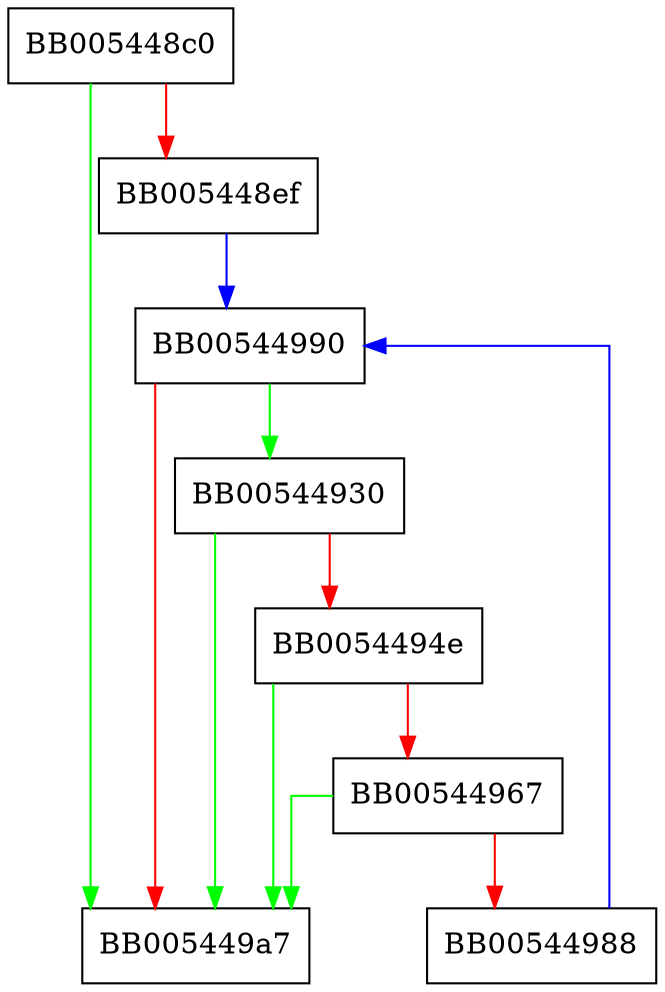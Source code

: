 digraph bn_mul_low_normal {
  node [shape="box"];
  graph [splines=ortho];
  BB005448c0 -> BB005449a7 [color="green"];
  BB005448c0 -> BB005448ef [color="red"];
  BB005448ef -> BB00544990 [color="blue"];
  BB00544930 -> BB005449a7 [color="green"];
  BB00544930 -> BB0054494e [color="red"];
  BB0054494e -> BB005449a7 [color="green"];
  BB0054494e -> BB00544967 [color="red"];
  BB00544967 -> BB005449a7 [color="green"];
  BB00544967 -> BB00544988 [color="red"];
  BB00544988 -> BB00544990 [color="blue"];
  BB00544990 -> BB00544930 [color="green"];
  BB00544990 -> BB005449a7 [color="red"];
}